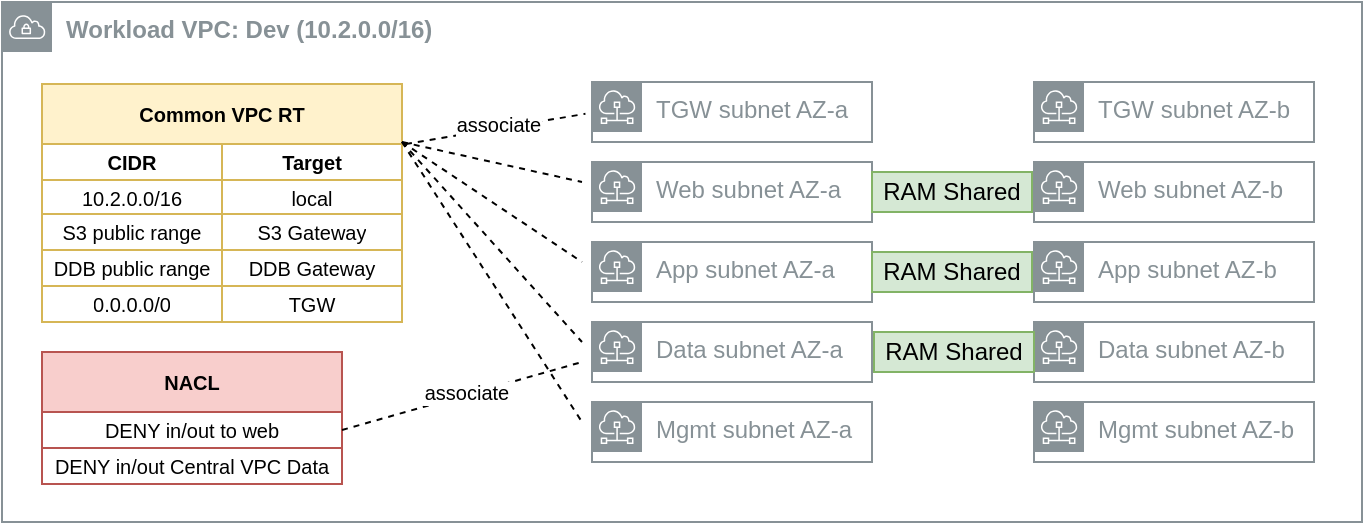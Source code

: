<mxfile version="18.0.6" type="device"><diagram id="TK6w0RNlwNiGX7UF34bO" name="Page-1"><mxGraphModel dx="1422" dy="1805" grid="1" gridSize="10" guides="1" tooltips="1" connect="1" arrows="1" fold="1" page="1" pageScale="1" pageWidth="850" pageHeight="1100" math="0" shadow="0"><root><mxCell id="0"/><mxCell id="1" parent="0"/><mxCell id="n--Wq_EnB1C4vueyRFef-159" value="TGW subnet AZ-a" style="outlineConnect=0;gradientColor=none;html=1;whiteSpace=wrap;fontSize=12;fontStyle=0;shape=mxgraph.aws4.group;grIcon=mxgraph.aws4.group_subnet;strokeColor=#879196;fillColor=none;verticalAlign=top;align=left;spacingLeft=30;fontColor=#879196;dashed=0;" parent="1" vertex="1"><mxGeometry x="325" y="-40" width="140" height="30" as="geometry"/></mxCell><mxCell id="n--Wq_EnB1C4vueyRFef-160" value="Web subnet AZ-a" style="outlineConnect=0;gradientColor=none;html=1;whiteSpace=wrap;fontSize=12;fontStyle=0;shape=mxgraph.aws4.group;grIcon=mxgraph.aws4.group_subnet;strokeColor=#879196;fillColor=none;verticalAlign=top;align=left;spacingLeft=30;fontColor=#879196;dashed=0;" parent="1" vertex="1"><mxGeometry x="325" width="140" height="30" as="geometry"/></mxCell><mxCell id="n--Wq_EnB1C4vueyRFef-161" value="App subnet AZ-a" style="outlineConnect=0;gradientColor=none;html=1;whiteSpace=wrap;fontSize=12;fontStyle=0;shape=mxgraph.aws4.group;grIcon=mxgraph.aws4.group_subnet;strokeColor=#879196;fillColor=none;verticalAlign=top;align=left;spacingLeft=30;fontColor=#879196;dashed=0;" parent="1" vertex="1"><mxGeometry x="325" y="40" width="140" height="30" as="geometry"/></mxCell><mxCell id="n--Wq_EnB1C4vueyRFef-163" value="Data subnet AZ-a" style="outlineConnect=0;gradientColor=none;html=1;whiteSpace=wrap;fontSize=12;fontStyle=0;shape=mxgraph.aws4.group;grIcon=mxgraph.aws4.group_subnet;strokeColor=#879196;fillColor=none;verticalAlign=top;align=left;spacingLeft=30;fontColor=#879196;dashed=0;" parent="1" vertex="1"><mxGeometry x="325" y="80" width="140" height="30" as="geometry"/></mxCell><mxCell id="n--Wq_EnB1C4vueyRFef-164" value="Mgmt subnet AZ-a" style="outlineConnect=0;gradientColor=none;html=1;whiteSpace=wrap;fontSize=12;fontStyle=0;shape=mxgraph.aws4.group;grIcon=mxgraph.aws4.group_subnet;strokeColor=#879196;fillColor=none;verticalAlign=top;align=left;spacingLeft=30;fontColor=#879196;dashed=0;" parent="1" vertex="1"><mxGeometry x="325" y="120" width="140" height="30" as="geometry"/></mxCell><mxCell id="n--Wq_EnB1C4vueyRFef-166" value="TGW subnet AZ-b" style="outlineConnect=0;gradientColor=none;html=1;whiteSpace=wrap;fontSize=12;fontStyle=0;shape=mxgraph.aws4.group;grIcon=mxgraph.aws4.group_subnet;strokeColor=#879196;fillColor=none;verticalAlign=top;align=left;spacingLeft=30;fontColor=#879196;dashed=0;" parent="1" vertex="1"><mxGeometry x="546" y="-40" width="140" height="30" as="geometry"/></mxCell><mxCell id="n--Wq_EnB1C4vueyRFef-167" value="Web subnet AZ-b" style="outlineConnect=0;gradientColor=none;html=1;whiteSpace=wrap;fontSize=12;fontStyle=0;shape=mxgraph.aws4.group;grIcon=mxgraph.aws4.group_subnet;strokeColor=#879196;fillColor=none;verticalAlign=top;align=left;spacingLeft=30;fontColor=#879196;dashed=0;" parent="1" vertex="1"><mxGeometry x="546" width="140" height="30" as="geometry"/></mxCell><mxCell id="n--Wq_EnB1C4vueyRFef-168" value="App subnet AZ-b" style="outlineConnect=0;gradientColor=none;html=1;whiteSpace=wrap;fontSize=12;fontStyle=0;shape=mxgraph.aws4.group;grIcon=mxgraph.aws4.group_subnet;strokeColor=#879196;fillColor=none;verticalAlign=top;align=left;spacingLeft=30;fontColor=#879196;dashed=0;" parent="1" vertex="1"><mxGeometry x="546" y="40" width="140" height="30" as="geometry"/></mxCell><mxCell id="n--Wq_EnB1C4vueyRFef-169" value="Data subnet AZ-b&lt;br&gt;" style="outlineConnect=0;gradientColor=none;html=1;whiteSpace=wrap;fontSize=12;fontStyle=0;shape=mxgraph.aws4.group;grIcon=mxgraph.aws4.group_subnet;strokeColor=#879196;fillColor=none;verticalAlign=top;align=left;spacingLeft=30;fontColor=#879196;dashed=0;" parent="1" vertex="1"><mxGeometry x="546" y="80" width="140" height="30" as="geometry"/></mxCell><mxCell id="n--Wq_EnB1C4vueyRFef-170" value="Mgmt subnet AZ-b" style="outlineConnect=0;gradientColor=none;html=1;whiteSpace=wrap;fontSize=12;fontStyle=0;shape=mxgraph.aws4.group;grIcon=mxgraph.aws4.group_subnet;strokeColor=#879196;fillColor=none;verticalAlign=top;align=left;spacingLeft=30;fontColor=#879196;dashed=0;" parent="1" vertex="1"><mxGeometry x="546" y="120" width="140" height="30" as="geometry"/></mxCell><mxCell id="n--Wq_EnB1C4vueyRFef-171" value="&lt;b&gt;Workload VPC: Dev (10.2.0.0/16)&lt;/b&gt;" style="outlineConnect=0;gradientColor=none;html=1;whiteSpace=wrap;fontSize=12;fontStyle=0;shape=mxgraph.aws4.group;grIcon=mxgraph.aws4.group_vpc;strokeColor=#879196;fillColor=none;verticalAlign=top;align=left;spacingLeft=30;fontColor=#879196;dashed=0;" parent="1" vertex="1"><mxGeometry x="30" y="-80" width="680" height="260" as="geometry"/></mxCell><mxCell id="n--Wq_EnB1C4vueyRFef-175" value="RAM Shared" style="text;html=1;strokeColor=#82b366;fillColor=#d5e8d4;align=center;verticalAlign=middle;whiteSpace=wrap;overflow=hidden;" parent="1" vertex="1"><mxGeometry x="465" y="5" width="80" height="20" as="geometry"/></mxCell><mxCell id="n--Wq_EnB1C4vueyRFef-178" value="RAM Shared" style="text;html=1;strokeColor=#82b366;fillColor=#d5e8d4;align=center;verticalAlign=middle;whiteSpace=wrap;overflow=hidden;" parent="1" vertex="1"><mxGeometry x="465" y="45" width="80" height="20" as="geometry"/></mxCell><mxCell id="n--Wq_EnB1C4vueyRFef-179" value="RAM Shared" style="text;html=1;strokeColor=#82b366;fillColor=#d5e8d4;align=center;verticalAlign=middle;whiteSpace=wrap;overflow=hidden;" parent="1" vertex="1"><mxGeometry x="466" y="85" width="80" height="20" as="geometry"/></mxCell><mxCell id="n--Wq_EnB1C4vueyRFef-30" value="Common VPC RT" style="shape=table;html=1;whiteSpace=wrap;startSize=30;container=1;collapsible=0;childLayout=tableLayout;fontStyle=1;align=center;fillColor=#fff2cc;strokeColor=#d6b656;fontSize=10;" parent="1" vertex="1"><mxGeometry x="50" y="-39" width="180" height="119" as="geometry"/></mxCell><mxCell id="n--Wq_EnB1C4vueyRFef-31" value="" style="shape=partialRectangle;html=1;whiteSpace=wrap;collapsible=0;dropTarget=0;pointerEvents=0;fillColor=none;top=0;left=0;bottom=0;right=0;points=[[0,0.5],[1,0.5]];portConstraint=eastwest;fontSize=10;" parent="n--Wq_EnB1C4vueyRFef-30" vertex="1"><mxGeometry y="30" width="180" height="18" as="geometry"/></mxCell><mxCell id="n--Wq_EnB1C4vueyRFef-32" value="&lt;b style=&quot;font-size: 10px;&quot;&gt;CIDR&lt;/b&gt;" style="shape=partialRectangle;html=1;whiteSpace=wrap;connectable=0;fillColor=none;top=0;left=0;bottom=0;right=0;overflow=hidden;fontSize=10;" parent="n--Wq_EnB1C4vueyRFef-31" vertex="1"><mxGeometry width="90" height="18" as="geometry"/></mxCell><mxCell id="n--Wq_EnB1C4vueyRFef-33" value="&lt;b style=&quot;font-size: 10px;&quot;&gt;Target&lt;/b&gt;" style="shape=partialRectangle;html=1;whiteSpace=wrap;connectable=0;fillColor=none;top=0;left=0;bottom=0;right=0;overflow=hidden;fontSize=10;" parent="n--Wq_EnB1C4vueyRFef-31" vertex="1"><mxGeometry x="90" width="90" height="18" as="geometry"/></mxCell><mxCell id="n--Wq_EnB1C4vueyRFef-86" style="shape=partialRectangle;html=1;whiteSpace=wrap;collapsible=0;dropTarget=0;pointerEvents=0;fillColor=none;top=0;left=0;bottom=0;right=0;points=[[0,0.5],[1,0.5]];portConstraint=eastwest;fontSize=10;" parent="n--Wq_EnB1C4vueyRFef-30" vertex="1"><mxGeometry y="48" width="180" height="17" as="geometry"/></mxCell><mxCell id="n--Wq_EnB1C4vueyRFef-87" value="10.2.0.0/16" style="shape=partialRectangle;html=1;whiteSpace=wrap;connectable=0;fillColor=none;top=0;left=0;bottom=0;right=0;overflow=hidden;fontSize=10;" parent="n--Wq_EnB1C4vueyRFef-86" vertex="1"><mxGeometry width="90" height="17" as="geometry"/></mxCell><mxCell id="n--Wq_EnB1C4vueyRFef-88" value="local" style="shape=partialRectangle;html=1;whiteSpace=wrap;connectable=0;fillColor=none;top=0;left=0;bottom=0;right=0;overflow=hidden;fontSize=10;" parent="n--Wq_EnB1C4vueyRFef-86" vertex="1"><mxGeometry x="90" width="90" height="17" as="geometry"/></mxCell><mxCell id="n--Wq_EnB1C4vueyRFef-35" value="" style="shape=partialRectangle;html=1;whiteSpace=wrap;collapsible=0;dropTarget=0;pointerEvents=0;fillColor=none;top=0;left=0;bottom=0;right=0;points=[[0,0.5],[1,0.5]];portConstraint=eastwest;fontSize=10;" parent="n--Wq_EnB1C4vueyRFef-30" vertex="1"><mxGeometry y="65" width="180" height="18" as="geometry"/></mxCell><mxCell id="n--Wq_EnB1C4vueyRFef-36" value="S3 public range" style="shape=partialRectangle;html=1;whiteSpace=wrap;connectable=0;fillColor=none;top=0;left=0;bottom=0;right=0;overflow=hidden;fontSize=10;" parent="n--Wq_EnB1C4vueyRFef-35" vertex="1"><mxGeometry width="90" height="18" as="geometry"/></mxCell><mxCell id="n--Wq_EnB1C4vueyRFef-37" value="S3 Gateway" style="shape=partialRectangle;html=1;whiteSpace=wrap;connectable=0;fillColor=none;top=0;left=0;bottom=0;right=0;overflow=hidden;fontSize=10;" parent="n--Wq_EnB1C4vueyRFef-35" vertex="1"><mxGeometry x="90" width="90" height="18" as="geometry"/></mxCell><mxCell id="n--Wq_EnB1C4vueyRFef-39" value="" style="shape=partialRectangle;html=1;whiteSpace=wrap;collapsible=0;dropTarget=0;pointerEvents=0;fillColor=none;top=0;left=0;bottom=0;right=0;points=[[0,0.5],[1,0.5]];portConstraint=eastwest;fontSize=10;" parent="n--Wq_EnB1C4vueyRFef-30" vertex="1"><mxGeometry y="83" width="180" height="18" as="geometry"/></mxCell><mxCell id="n--Wq_EnB1C4vueyRFef-40" value="DDB public range" style="shape=partialRectangle;html=1;whiteSpace=wrap;connectable=0;fillColor=none;top=0;left=0;bottom=0;right=0;overflow=hidden;fontSize=10;" parent="n--Wq_EnB1C4vueyRFef-39" vertex="1"><mxGeometry width="90" height="18" as="geometry"/></mxCell><mxCell id="n--Wq_EnB1C4vueyRFef-41" value="DDB Gateway" style="shape=partialRectangle;html=1;whiteSpace=wrap;connectable=0;fillColor=none;top=0;left=0;bottom=0;right=0;overflow=hidden;fontSize=10;" parent="n--Wq_EnB1C4vueyRFef-39" vertex="1"><mxGeometry x="90" width="90" height="18" as="geometry"/></mxCell><mxCell id="n--Wq_EnB1C4vueyRFef-43" style="shape=partialRectangle;html=1;whiteSpace=wrap;collapsible=0;dropTarget=0;pointerEvents=0;fillColor=none;top=0;left=0;bottom=0;right=0;points=[[0,0.5],[1,0.5]];portConstraint=eastwest;fontSize=10;" parent="n--Wq_EnB1C4vueyRFef-30" vertex="1"><mxGeometry y="101" width="180" height="18" as="geometry"/></mxCell><mxCell id="n--Wq_EnB1C4vueyRFef-44" value="&lt;span style=&quot;font-size: 10px;&quot;&gt;0.0.0.0/0&lt;/span&gt;" style="shape=partialRectangle;html=1;whiteSpace=wrap;connectable=0;fillColor=none;top=0;left=0;bottom=0;right=0;overflow=hidden;fontSize=10;" parent="n--Wq_EnB1C4vueyRFef-43" vertex="1"><mxGeometry width="90" height="18" as="geometry"/></mxCell><mxCell id="n--Wq_EnB1C4vueyRFef-45" value="&lt;span style=&quot;font-size: 10px;&quot;&gt;TGW&lt;/span&gt;" style="shape=partialRectangle;html=1;whiteSpace=wrap;connectable=0;fillColor=none;top=0;left=0;bottom=0;right=0;overflow=hidden;fontSize=10;" parent="n--Wq_EnB1C4vueyRFef-43" vertex="1"><mxGeometry x="90" width="90" height="18" as="geometry"/></mxCell><mxCell id="5h-WRH53z7Nm0rB4EMHF-2" value="NACL" style="shape=table;html=1;whiteSpace=wrap;startSize=30;container=1;collapsible=0;childLayout=tableLayout;fontStyle=1;align=center;fillColor=#f8cecc;strokeColor=#b85450;fontSize=10;" parent="1" vertex="1"><mxGeometry x="50" y="95" width="150" height="66" as="geometry"/></mxCell><mxCell id="5h-WRH53z7Nm0rB4EMHF-3" value="" style="shape=partialRectangle;html=1;whiteSpace=wrap;collapsible=0;dropTarget=0;pointerEvents=0;fillColor=none;top=0;left=0;bottom=0;right=0;points=[[0,0.5],[1,0.5]];portConstraint=eastwest;fontSize=10;" parent="5h-WRH53z7Nm0rB4EMHF-2" vertex="1"><mxGeometry y="30" width="150" height="18" as="geometry"/></mxCell><mxCell id="5h-WRH53z7Nm0rB4EMHF-4" value="&lt;span style=&quot;font-size: 10px&quot;&gt;DENY in/out to web&lt;/span&gt;" style="shape=partialRectangle;html=1;whiteSpace=wrap;connectable=0;fillColor=none;top=0;left=0;bottom=0;right=0;overflow=hidden;fontSize=10;" parent="5h-WRH53z7Nm0rB4EMHF-3" vertex="1"><mxGeometry width="150" height="18" as="geometry"><mxRectangle width="150" height="18" as="alternateBounds"/></mxGeometry></mxCell><mxCell id="GMU61aUxMJEBaPF1VHzT-26" style="shape=partialRectangle;html=1;whiteSpace=wrap;collapsible=0;dropTarget=0;pointerEvents=0;fillColor=none;top=0;left=0;bottom=0;right=0;points=[[0,0.5],[1,0.5]];portConstraint=eastwest;fontSize=10;" vertex="1" parent="5h-WRH53z7Nm0rB4EMHF-2"><mxGeometry y="48" width="150" height="18" as="geometry"/></mxCell><mxCell id="GMU61aUxMJEBaPF1VHzT-27" value="DENY in/out Central VPC Data" style="shape=partialRectangle;html=1;whiteSpace=wrap;connectable=0;fillColor=none;top=0;left=0;bottom=0;right=0;overflow=hidden;fontSize=10;" vertex="1" parent="GMU61aUxMJEBaPF1VHzT-26"><mxGeometry width="150" height="18" as="geometry"><mxRectangle width="150" height="18" as="alternateBounds"/></mxGeometry></mxCell><mxCell id="5h-WRH53z7Nm0rB4EMHF-18" value="" style="endArrow=none;dashed=1;html=1;fontSize=10;exitX=1.011;exitY=0.252;exitDx=0;exitDy=0;exitPerimeter=0;entryX=0.429;entryY=0.215;entryDx=0;entryDy=0;entryPerimeter=0;" parent="1" source="n--Wq_EnB1C4vueyRFef-30" target="n--Wq_EnB1C4vueyRFef-171" edge="1"><mxGeometry width="50" height="50" relative="1" as="geometry"><mxPoint x="270" y="-100" as="sourcePoint"/><mxPoint x="320" y="-150" as="targetPoint"/></mxGeometry></mxCell><mxCell id="5h-WRH53z7Nm0rB4EMHF-25" value="associate" style="edgeLabel;html=1;align=center;verticalAlign=middle;resizable=0;points=[];fontSize=10;" parent="5h-WRH53z7Nm0rB4EMHF-18" vertex="1" connectable="0"><mxGeometry x="0.034" y="2" relative="1" as="geometry"><mxPoint as="offset"/></mxGeometry></mxCell><mxCell id="5h-WRH53z7Nm0rB4EMHF-19" value="" style="endArrow=none;dashed=1;html=1;fontSize=10;" parent="1" edge="1"><mxGeometry width="50" height="50" relative="1" as="geometry"><mxPoint x="230" y="-10" as="sourcePoint"/><mxPoint x="320" y="10" as="targetPoint"/></mxGeometry></mxCell><mxCell id="5h-WRH53z7Nm0rB4EMHF-20" value="" style="endArrow=none;dashed=1;html=1;fontSize=10;" parent="1" edge="1"><mxGeometry width="50" height="50" relative="1" as="geometry"><mxPoint x="230" y="-10" as="sourcePoint"/><mxPoint x="320" y="50" as="targetPoint"/></mxGeometry></mxCell><mxCell id="5h-WRH53z7Nm0rB4EMHF-21" value="" style="endArrow=none;dashed=1;html=1;fontSize=10;" parent="1" edge="1"><mxGeometry width="50" height="50" relative="1" as="geometry"><mxPoint x="230" y="-10" as="sourcePoint"/><mxPoint x="320" y="90" as="targetPoint"/></mxGeometry></mxCell><mxCell id="5h-WRH53z7Nm0rB4EMHF-24" value="" style="endArrow=none;dashed=1;html=1;fontSize=10;" parent="1" edge="1"><mxGeometry width="50" height="50" relative="1" as="geometry"><mxPoint x="230" y="-10" as="sourcePoint"/><mxPoint x="320" y="130" as="targetPoint"/></mxGeometry></mxCell><mxCell id="5h-WRH53z7Nm0rB4EMHF-27" value="" style="endArrow=none;dashed=1;html=1;fontSize=10;exitX=1;exitY=0.5;exitDx=0;exitDy=0;" parent="1" edge="1" source="5h-WRH53z7Nm0rB4EMHF-3"><mxGeometry width="50" height="50" relative="1" as="geometry"><mxPoint x="160" y="130" as="sourcePoint"/><mxPoint x="320" y="100" as="targetPoint"/></mxGeometry></mxCell><mxCell id="5h-WRH53z7Nm0rB4EMHF-28" value="associate" style="edgeLabel;html=1;align=center;verticalAlign=middle;resizable=0;points=[];fontSize=10;" parent="5h-WRH53z7Nm0rB4EMHF-27" vertex="1" connectable="0"><mxGeometry x="0.034" y="2" relative="1" as="geometry"><mxPoint as="offset"/></mxGeometry></mxCell></root></mxGraphModel></diagram></mxfile>